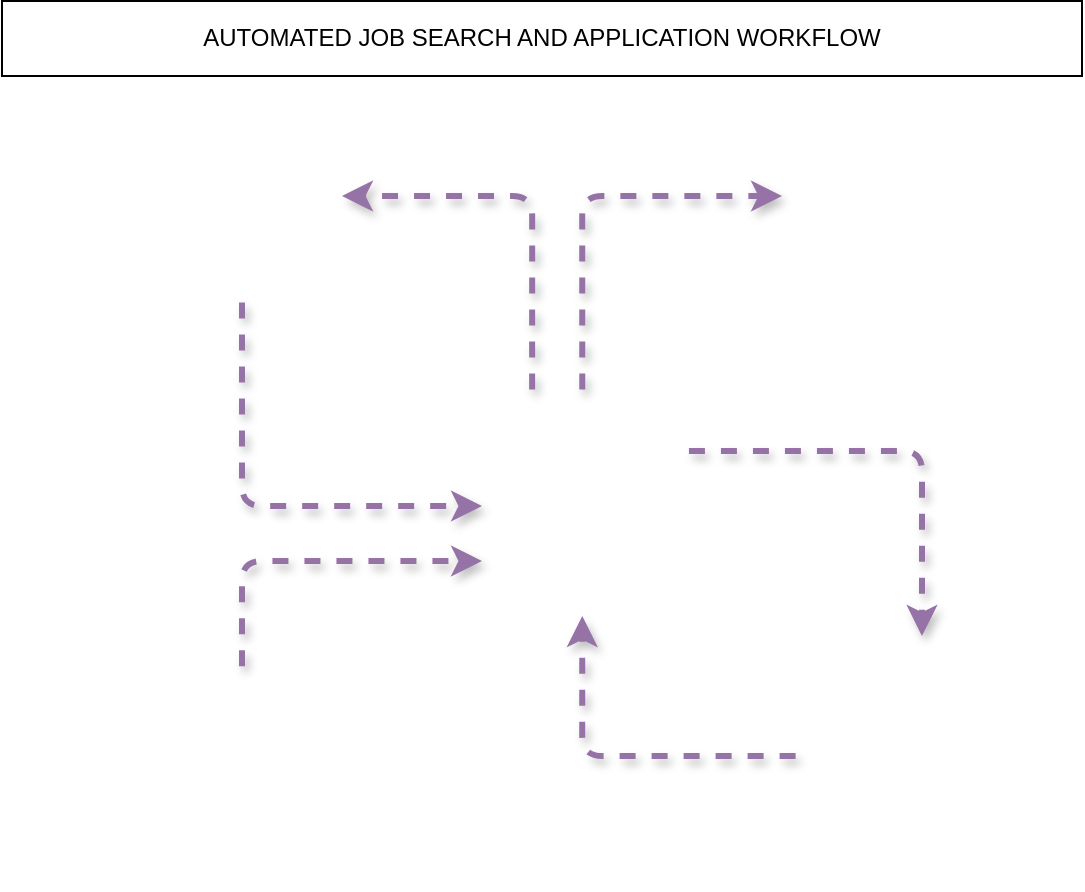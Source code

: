 <mxfile version="24.8.4">
  <diagram name="Page-1" id="5FTDPa6ZPerxx-bNa-OX">
    <mxGraphModel dx="733" dy="412" grid="1" gridSize="10" guides="1" tooltips="1" connect="1" arrows="1" fold="1" page="1" pageScale="1" pageWidth="1169" pageHeight="827" math="0" shadow="0">
      <root>
        <mxCell id="0" />
        <mxCell id="1" parent="0" />
        <mxCell id="sB1fadUoKpV7pgVS4pwK-9" style="edgeStyle=orthogonalEdgeStyle;rounded=1;orthogonalLoop=1;jettySize=auto;html=1;exitX=0.5;exitY=0;exitDx=0;exitDy=0;entryX=0;entryY=0.75;entryDx=0;entryDy=0;strokeWidth=3;fillColor=#e1d5e7;strokeColor=#9673a6;shadow=1;curved=0;flowAnimation=1;" edge="1" parent="1" source="sB1fadUoKpV7pgVS4pwK-1" target="sB1fadUoKpV7pgVS4pwK-5">
          <mxGeometry relative="1" as="geometry" />
        </mxCell>
        <mxCell id="sB1fadUoKpV7pgVS4pwK-1" value="" style="shape=image;verticalLabelPosition=bottom;labelBackgroundColor=default;verticalAlign=top;aspect=fixed;imageAspect=0;image=https://reliefweb.int/themes/custom/common_design_subtheme/img/logos/rw-logo-desktop.svg;strokeWidth=3;fillColor=#e1d5e7;strokeColor=#9673a6;" vertex="1" parent="1">
          <mxGeometry x="302.83" y="488.35" width="194.34" height="83.29" as="geometry" />
        </mxCell>
        <mxCell id="sB1fadUoKpV7pgVS4pwK-10" style="edgeStyle=orthogonalEdgeStyle;rounded=1;orthogonalLoop=1;jettySize=auto;html=1;exitX=1;exitY=0.25;exitDx=0;exitDy=0;strokeWidth=3;fillColor=#e1d5e7;strokeColor=#9673a6;shadow=1;curved=0;flowAnimation=1;" edge="1" parent="1" source="sB1fadUoKpV7pgVS4pwK-5" target="sB1fadUoKpV7pgVS4pwK-7">
          <mxGeometry relative="1" as="geometry" />
        </mxCell>
        <mxCell id="sB1fadUoKpV7pgVS4pwK-14" style="edgeStyle=orthogonalEdgeStyle;rounded=1;orthogonalLoop=1;jettySize=auto;html=1;exitX=0.5;exitY=0;exitDx=0;exitDy=0;entryX=0;entryY=0.5;entryDx=0;entryDy=0;strokeWidth=3;fillColor=#e1d5e7;strokeColor=#9673a6;shadow=1;curved=0;flowAnimation=1;" edge="1" parent="1" source="sB1fadUoKpV7pgVS4pwK-5" target="sB1fadUoKpV7pgVS4pwK-13">
          <mxGeometry relative="1" as="geometry" />
        </mxCell>
        <mxCell id="sB1fadUoKpV7pgVS4pwK-16" style="edgeStyle=orthogonalEdgeStyle;rounded=1;orthogonalLoop=1;jettySize=auto;html=1;exitX=0.25;exitY=0;exitDx=0;exitDy=0;entryX=1;entryY=0.5;entryDx=0;entryDy=0;strokeWidth=3;fillColor=#e1d5e7;strokeColor=#9673a6;shadow=1;curved=0;flowAnimation=1;" edge="1" parent="1" source="sB1fadUoKpV7pgVS4pwK-5" target="sB1fadUoKpV7pgVS4pwK-15">
          <mxGeometry relative="1" as="geometry" />
        </mxCell>
        <mxCell id="sB1fadUoKpV7pgVS4pwK-5" value="" style="shape=image;verticalLabelPosition=bottom;labelBackgroundColor=default;verticalAlign=top;aspect=fixed;imageAspect=0;image=https://upload.wikimedia.org/wikipedia/commons/thumb/c/c3/Python-logo-notext.svg/701px-Python-logo-notext.svg.png;strokeWidth=3;fillColor=#e1d5e7;strokeColor=#9673a6;shadow=1;" vertex="1" parent="1">
          <mxGeometry x="520" y="350" width="100.27" height="110" as="geometry" />
        </mxCell>
        <mxCell id="sB1fadUoKpV7pgVS4pwK-11" style="edgeStyle=orthogonalEdgeStyle;rounded=1;orthogonalLoop=1;jettySize=auto;html=1;exitX=0;exitY=0.5;exitDx=0;exitDy=0;entryX=0.5;entryY=1;entryDx=0;entryDy=0;strokeWidth=3;fillColor=#e1d5e7;strokeColor=#9673a6;shadow=1;curved=0;flowAnimation=1;" edge="1" parent="1" source="sB1fadUoKpV7pgVS4pwK-7" target="sB1fadUoKpV7pgVS4pwK-5">
          <mxGeometry relative="1" as="geometry" />
        </mxCell>
        <mxCell id="sB1fadUoKpV7pgVS4pwK-7" value="" style="shape=image;verticalLabelPosition=bottom;labelBackgroundColor=default;verticalAlign=top;aspect=fixed;imageAspect=0;image=https://cdn.freelogovectors.net/wp-content/uploads/2023/09/chatgpt_logo-freelogovectors.net_-180x133.png;strokeWidth=3;fillColor=#e1d5e7;strokeColor=#9673a6;shadow=1;" vertex="1" parent="1">
          <mxGeometry x="680" y="470" width="120" height="120" as="geometry" />
        </mxCell>
        <mxCell id="sB1fadUoKpV7pgVS4pwK-13" value="" style="shape=image;verticalLabelPosition=bottom;labelBackgroundColor=default;verticalAlign=top;aspect=fixed;imageAspect=0;image=https://www.svgrepo.com/show/303161/gmail-icon-logo.svg;strokeWidth=3;fillColor=#e1d5e7;strokeColor=#9673a6;shadow=1;" vertex="1" parent="1">
          <mxGeometry x="670" y="212.5" width="75" height="75" as="geometry" />
        </mxCell>
        <mxCell id="sB1fadUoKpV7pgVS4pwK-17" style="edgeStyle=orthogonalEdgeStyle;rounded=1;orthogonalLoop=1;jettySize=auto;html=1;exitX=0.5;exitY=1;exitDx=0;exitDy=0;entryX=0;entryY=0.5;entryDx=0;entryDy=0;strokeWidth=3;fillColor=#e1d5e7;strokeColor=#9673a6;shadow=1;curved=0;flowAnimation=1;" edge="1" parent="1" source="sB1fadUoKpV7pgVS4pwK-15" target="sB1fadUoKpV7pgVS4pwK-5">
          <mxGeometry relative="1" as="geometry" />
        </mxCell>
        <mxCell id="sB1fadUoKpV7pgVS4pwK-15" value="" style="shape=image;verticalLabelPosition=bottom;labelBackgroundColor=default;verticalAlign=top;aspect=fixed;imageAspect=0;image=https://freesvg.org/img/WWW-Icon.png;strokeWidth=3;fillColor=#e1d5e7;strokeColor=#9673a6;shadow=1;" vertex="1" parent="1">
          <mxGeometry x="350" y="200" width="100" height="100" as="geometry" />
        </mxCell>
        <mxCell id="sB1fadUoKpV7pgVS4pwK-19" value="AUTOMATED JOB SEARCH AND APPLICATION WORKFLOW" style="rounded=0;whiteSpace=wrap;html=1;" vertex="1" parent="1">
          <mxGeometry x="280" y="152.5" width="540" height="37.5" as="geometry" />
        </mxCell>
      </root>
    </mxGraphModel>
  </diagram>
</mxfile>
